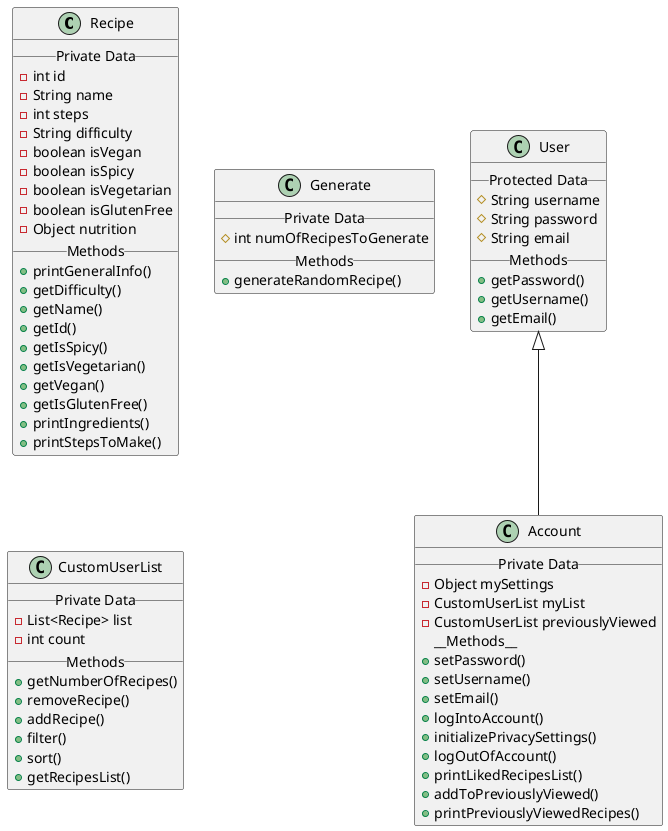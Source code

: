 @startuml ObjectModel



class Recipe {
    __Private Data__
    -int id
    -String name
    -int steps
    -String difficulty
    -boolean isVegan
    -boolean isSpicy
    -boolean isVegetarian
    -boolean isGlutenFree
    -Object nutrition
    __Methods__
    +printGeneralInfo()
    +getDifficulty()
    +getName()
    +getId()
    +getIsSpicy()
    +getIsVegetarian()
    +getVegan()
    +getIsGlutenFree()
    +printIngredients()
    +printStepsToMake()
}

class Generate {
    __Private Data__
    #int numOfRecipesToGenerate
    __Methods__
    +generateRandomRecipe()
}

class CustomUserList {
    __Private Data__
    -List<Recipe> list
    -int count
    __Methods__
    +getNumberOfRecipes()
    +removeRecipe()
    +addRecipe()
    +filter()
    +sort()
    +getRecipesList()
}

class User {
    __Protected Data__
    #String username
    #String password
    #String email
    __Methods__
    +getPassword()
    +getUsername()
    +getEmail()
}

class Account {
   __Private Data__
    -Object mySettings
    -CustomUserList myList
    -CustomUserList previouslyViewed
    __Methods__
    +setPassword()
    +setUsername()
    +setEmail()
    +logIntoAccount()
    +initializePrivacySettings()
    +logOutOfAccount()
    +printLikedRecipesList()
    +addToPreviouslyViewed()
    +printPreviouslyViewedRecipes()
}


User <|-- Account

@enduml